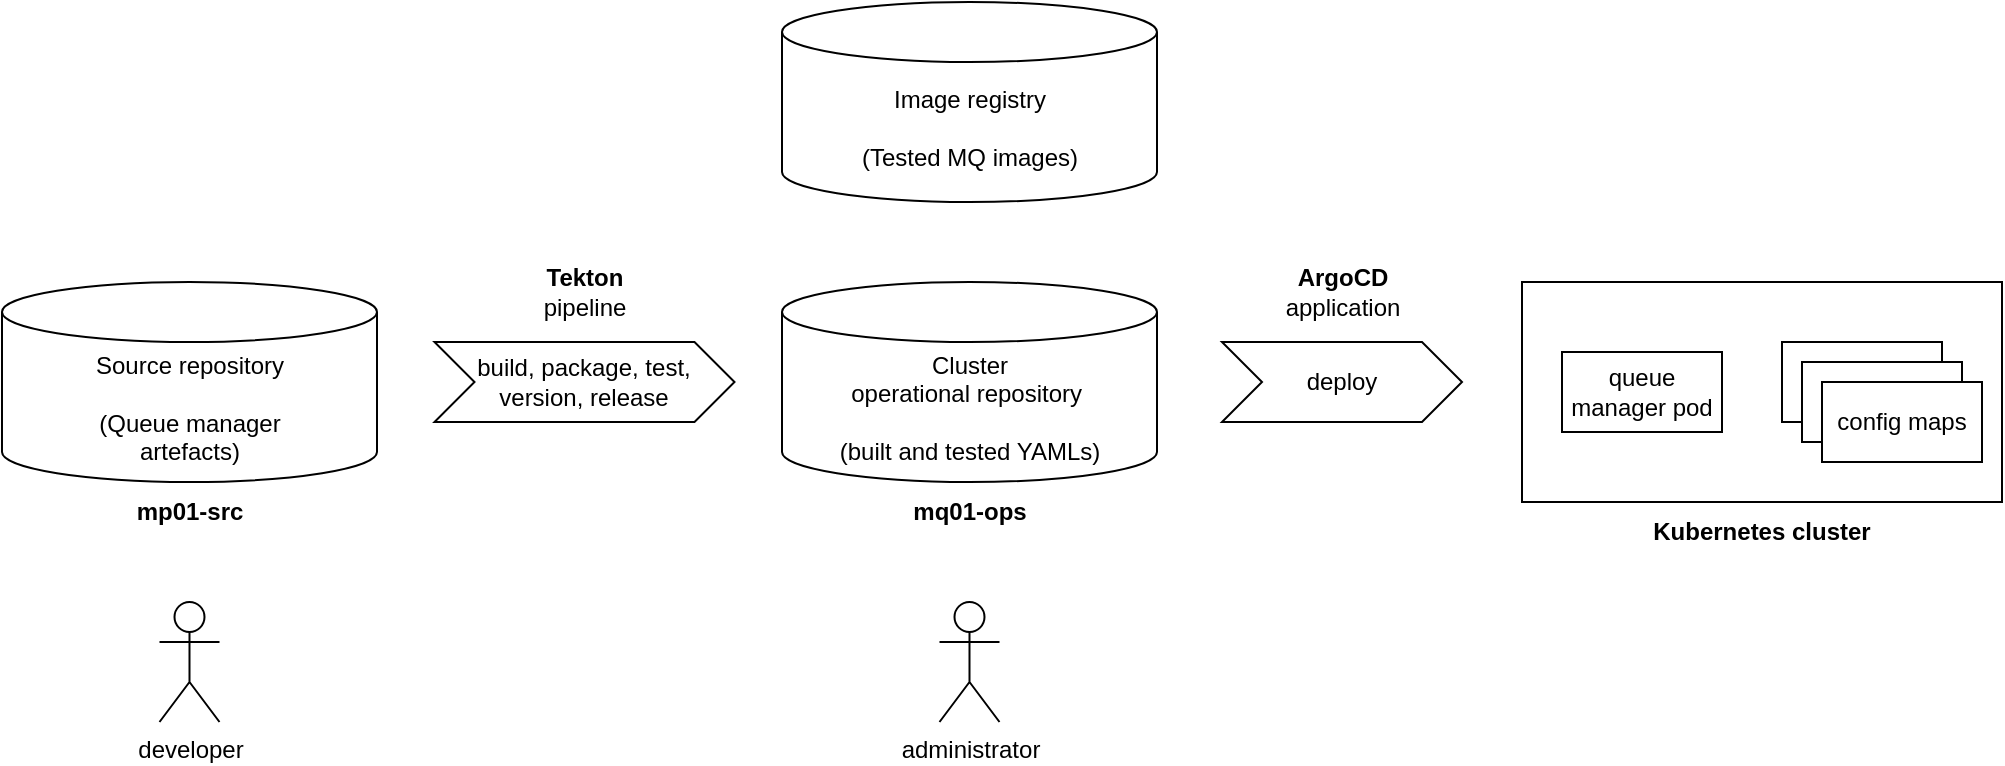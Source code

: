 <mxfile version="15.8.7" type="device"><diagram id="7s4tpCvav4gtR9b0IcHp" name="Page-1"><mxGraphModel dx="1426" dy="905" grid="1" gridSize="10" guides="1" tooltips="1" connect="1" arrows="1" fold="1" page="1" pageScale="1" pageWidth="827" pageHeight="1169" math="0" shadow="0"><root><mxCell id="0"/><mxCell id="1" parent="0"/><mxCell id="j-wncY47qk9I945-Ejjs-1" value="Source repository&lt;br&gt;&lt;br&gt;(Queue manager&lt;br&gt;artefacts)" style="shape=cylinder3;whiteSpace=wrap;html=1;boundedLbl=1;backgroundOutline=1;size=15;" parent="1" vertex="1"><mxGeometry x="190" y="220" width="187.5" height="100" as="geometry"/></mxCell><mxCell id="j-wncY47qk9I945-Ejjs-2" value="Cluster &lt;br&gt;operational repository&amp;nbsp;&lt;br&gt;&lt;br&gt;(built and tested YAMLs)" style="shape=cylinder3;whiteSpace=wrap;html=1;boundedLbl=1;backgroundOutline=1;size=15;" parent="1" vertex="1"><mxGeometry x="580" y="220" width="187.5" height="100" as="geometry"/></mxCell><mxCell id="j-wncY47qk9I945-Ejjs-3" value="build, package, test, version, release" style="shape=step;perimeter=stepPerimeter;whiteSpace=wrap;html=1;fixedSize=1;" parent="1" vertex="1"><mxGeometry x="406.25" y="250" width="150" height="40" as="geometry"/></mxCell><mxCell id="j-wncY47qk9I945-Ejjs-4" value="deploy" style="shape=step;perimeter=stepPerimeter;whiteSpace=wrap;html=1;fixedSize=1;" parent="1" vertex="1"><mxGeometry x="800" y="250" width="120" height="40" as="geometry"/></mxCell><mxCell id="j-wncY47qk9I945-Ejjs-5" value="&lt;b&gt;mp01-src&lt;/b&gt;" style="text;html=1;strokeColor=none;fillColor=none;align=center;verticalAlign=middle;whiteSpace=wrap;rounded=0;" parent="1" vertex="1"><mxGeometry x="195.75" y="320" width="176" height="30" as="geometry"/></mxCell><mxCell id="j-wncY47qk9I945-Ejjs-6" value="&lt;b&gt;mq01-ops&lt;/b&gt;" style="text;html=1;strokeColor=none;fillColor=none;align=center;verticalAlign=middle;whiteSpace=wrap;rounded=0;" parent="1" vertex="1"><mxGeometry x="585" y="320" width="177.5" height="30" as="geometry"/></mxCell><mxCell id="6FtCYPQx9fpVWrgTbt3w-2" value="" style="rounded=0;whiteSpace=wrap;html=1;" parent="1" vertex="1"><mxGeometry x="950" y="220" width="240" height="110" as="geometry"/></mxCell><mxCell id="6FtCYPQx9fpVWrgTbt3w-3" value="Kubernetes cluster" style="text;html=1;strokeColor=none;fillColor=none;align=center;verticalAlign=middle;whiteSpace=wrap;rounded=0;fontStyle=1" parent="1" vertex="1"><mxGeometry x="980" y="330" width="180" height="30" as="geometry"/></mxCell><mxCell id="6FtCYPQx9fpVWrgTbt3w-5" value="config map" style="rounded=0;whiteSpace=wrap;html=1;" parent="1" vertex="1"><mxGeometry x="1080" y="250" width="80" height="40" as="geometry"/></mxCell><mxCell id="6FtCYPQx9fpVWrgTbt3w-6" value="queue manager pod" style="rounded=0;whiteSpace=wrap;html=1;" parent="1" vertex="1"><mxGeometry x="970" y="255" width="80" height="40" as="geometry"/></mxCell><mxCell id="6FtCYPQx9fpVWrgTbt3w-8" value="config map" style="rounded=0;whiteSpace=wrap;html=1;" parent="1" vertex="1"><mxGeometry x="1090" y="260" width="80" height="40" as="geometry"/></mxCell><mxCell id="6FtCYPQx9fpVWrgTbt3w-9" value="config maps" style="rounded=0;whiteSpace=wrap;html=1;" parent="1" vertex="1"><mxGeometry x="1100" y="270" width="80" height="40" as="geometry"/></mxCell><mxCell id="6FtCYPQx9fpVWrgTbt3w-10" value="&lt;b&gt;Tekton&lt;/b&gt; &lt;br&gt;pipeline" style="text;html=1;strokeColor=none;fillColor=none;align=center;verticalAlign=middle;whiteSpace=wrap;rounded=0;" parent="1" vertex="1"><mxGeometry x="418.75" y="210" width="125" height="30" as="geometry"/></mxCell><mxCell id="6FtCYPQx9fpVWrgTbt3w-11" value="&lt;b&gt;ArgoCD&lt;/b&gt; &lt;br&gt;application" style="text;html=1;strokeColor=none;fillColor=none;align=center;verticalAlign=middle;whiteSpace=wrap;rounded=0;" parent="1" vertex="1"><mxGeometry x="797.5" y="210" width="125" height="30" as="geometry"/></mxCell><mxCell id="-faAT9Uqb-eq2LBU9O2p-1" value="Image registry&lt;br&gt;&lt;br&gt;(Tested MQ images)" style="shape=cylinder3;whiteSpace=wrap;html=1;boundedLbl=1;backgroundOutline=1;size=15;" parent="1" vertex="1"><mxGeometry x="580" y="80" width="187.5" height="100" as="geometry"/></mxCell><mxCell id="CNEnKY-MuUW3pNFNHH6E-1" value="developer" style="shape=umlActor;verticalLabelPosition=bottom;verticalAlign=top;html=1;outlineConnect=0;" parent="1" vertex="1"><mxGeometry x="268.75" y="380" width="30" height="60" as="geometry"/></mxCell><mxCell id="CNEnKY-MuUW3pNFNHH6E-2" value="administrator" style="shape=umlActor;verticalLabelPosition=bottom;verticalAlign=top;html=1;outlineConnect=0;" parent="1" vertex="1"><mxGeometry x="658.75" y="380" width="30" height="60" as="geometry"/></mxCell></root></mxGraphModel></diagram></mxfile>